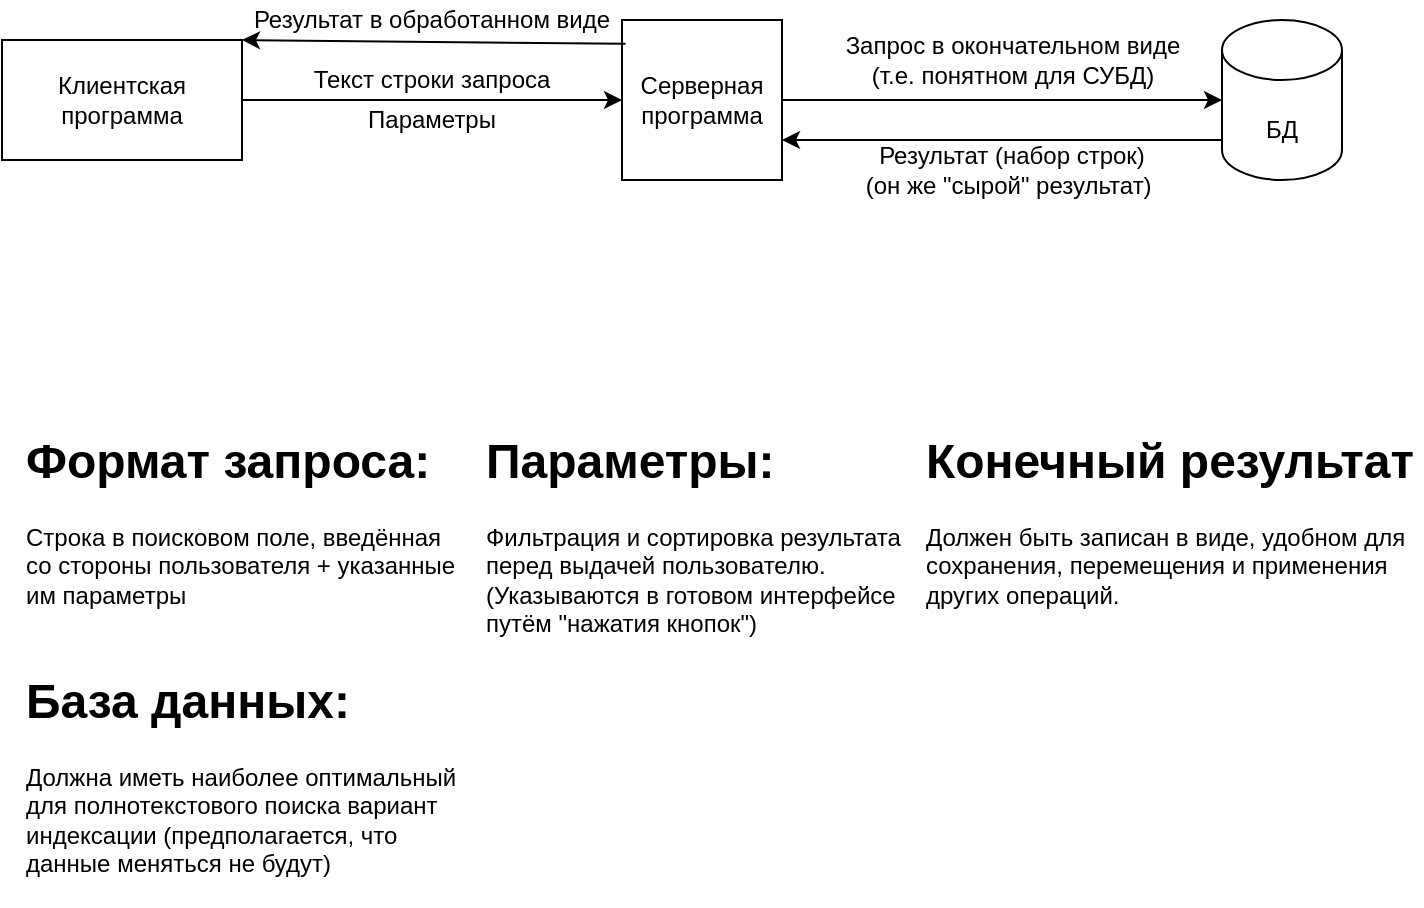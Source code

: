 <mxfile version="26.1.0">
  <diagram name="Страница — 1" id="6h5rhATvqTpvst4QvoAT">
    <mxGraphModel dx="2074" dy="1157" grid="1" gridSize="10" guides="1" tooltips="1" connect="1" arrows="1" fold="1" page="1" pageScale="1" pageWidth="827" pageHeight="1169" math="0" shadow="0">
      <root>
        <mxCell id="0" />
        <mxCell id="1" parent="0" />
        <mxCell id="JhDBM7Urq8e54MOt2i1i-1" value="Серверная программа" style="whiteSpace=wrap;html=1;aspect=fixed;" parent="1" vertex="1">
          <mxGeometry x="380" y="410" width="80" height="80" as="geometry" />
        </mxCell>
        <mxCell id="JhDBM7Urq8e54MOt2i1i-2" value="" style="shape=cylinder3;whiteSpace=wrap;html=1;boundedLbl=1;backgroundOutline=1;size=15;" parent="1" vertex="1">
          <mxGeometry x="680" y="410" width="60" height="80" as="geometry" />
        </mxCell>
        <mxCell id="JhDBM7Urq8e54MOt2i1i-3" value="" style="endArrow=classic;html=1;rounded=0;entryX=0;entryY=0;entryDx=0;entryDy=0;exitX=1;exitY=0.5;exitDx=0;exitDy=0;" parent="1" source="JhDBM7Urq8e54MOt2i1i-1" target="JhDBM7Urq8e54MOt2i1i-7" edge="1">
          <mxGeometry width="50" height="50" relative="1" as="geometry">
            <mxPoint x="465" y="450" as="sourcePoint" />
            <mxPoint x="685" y="450" as="targetPoint" />
          </mxGeometry>
        </mxCell>
        <mxCell id="JhDBM7Urq8e54MOt2i1i-5" value="" style="endArrow=classic;html=1;rounded=0;exitX=0;exitY=0.75;exitDx=0;exitDy=0;exitPerimeter=0;entryX=1;entryY=0.75;entryDx=0;entryDy=0;" parent="1" source="JhDBM7Urq8e54MOt2i1i-2" target="JhDBM7Urq8e54MOt2i1i-1" edge="1">
          <mxGeometry width="50" height="50" relative="1" as="geometry">
            <mxPoint x="470" y="510" as="sourcePoint" />
            <mxPoint x="520" y="460" as="targetPoint" />
          </mxGeometry>
        </mxCell>
        <mxCell id="JhDBM7Urq8e54MOt2i1i-6" value="Результат (набор строк)&lt;div&gt;(он же &quot;сырой&quot; результат)&amp;nbsp;&lt;/div&gt;" style="text;html=1;align=center;verticalAlign=middle;whiteSpace=wrap;rounded=0;" parent="1" vertex="1">
          <mxGeometry x="480" y="470" width="190" height="30" as="geometry" />
        </mxCell>
        <mxCell id="JhDBM7Urq8e54MOt2i1i-7" value="БД" style="text;html=1;align=center;verticalAlign=middle;whiteSpace=wrap;rounded=0;" parent="1" vertex="1">
          <mxGeometry x="680" y="450" width="60" height="30" as="geometry" />
        </mxCell>
        <mxCell id="JhDBM7Urq8e54MOt2i1i-8" value="Клиентская программа" style="rounded=0;whiteSpace=wrap;html=1;" parent="1" vertex="1">
          <mxGeometry x="70" y="420" width="120" height="60" as="geometry" />
        </mxCell>
        <mxCell id="JhDBM7Urq8e54MOt2i1i-9" value="" style="endArrow=classic;html=1;rounded=0;exitX=0;exitY=1;exitDx=0;exitDy=0;entryX=0;entryY=0.5;entryDx=0;entryDy=0;" parent="1" source="JhDBM7Urq8e54MOt2i1i-10" target="JhDBM7Urq8e54MOt2i1i-1" edge="1">
          <mxGeometry width="50" height="50" relative="1" as="geometry">
            <mxPoint x="200" y="500" as="sourcePoint" />
            <mxPoint x="250" y="450" as="targetPoint" />
          </mxGeometry>
        </mxCell>
        <mxCell id="JhDBM7Urq8e54MOt2i1i-10" value="Текст строки запроса" style="text;html=1;align=center;verticalAlign=middle;whiteSpace=wrap;rounded=0;" parent="1" vertex="1">
          <mxGeometry x="190" y="430" width="190" height="20" as="geometry" />
        </mxCell>
        <mxCell id="JhDBM7Urq8e54MOt2i1i-11" value="Запрос в окончательном виде&lt;div&gt;(т.е. понятном для СУБД)&lt;/div&gt;" style="text;html=1;align=center;verticalAlign=middle;resizable=0;points=[];autosize=1;strokeColor=none;fillColor=none;" parent="1" vertex="1">
          <mxGeometry x="480" y="410" width="190" height="40" as="geometry" />
        </mxCell>
        <mxCell id="JhDBM7Urq8e54MOt2i1i-28" value="" style="endArrow=classic;html=1;rounded=0;exitX=0.022;exitY=0.149;exitDx=0;exitDy=0;entryX=1;entryY=0;entryDx=0;entryDy=0;exitPerimeter=0;" parent="1" source="JhDBM7Urq8e54MOt2i1i-1" target="JhDBM7Urq8e54MOt2i1i-8" edge="1">
          <mxGeometry width="50" height="50" relative="1" as="geometry">
            <mxPoint x="360" y="370" as="sourcePoint" />
            <mxPoint x="410" y="320" as="targetPoint" />
          </mxGeometry>
        </mxCell>
        <mxCell id="JhDBM7Urq8e54MOt2i1i-29" value="Результат в обработанном виде" style="text;html=1;align=center;verticalAlign=middle;whiteSpace=wrap;rounded=0;" parent="1" vertex="1">
          <mxGeometry x="190" y="400" width="190" height="20" as="geometry" />
        </mxCell>
        <mxCell id="JhDBM7Urq8e54MOt2i1i-31" value="&lt;h1 style=&quot;margin-top: 0px;&quot;&gt;Формат запроса:&amp;nbsp;&lt;/h1&gt;&lt;div&gt;Строка в поисковом поле, введённая со стороны пользователя + указанные им параметры&lt;/div&gt;" style="text;html=1;whiteSpace=wrap;overflow=hidden;rounded=0;" parent="1" vertex="1">
          <mxGeometry x="80" y="610" width="220" height="120" as="geometry" />
        </mxCell>
        <mxCell id="JhDBM7Urq8e54MOt2i1i-32" value="Параметры" style="text;html=1;align=center;verticalAlign=middle;whiteSpace=wrap;rounded=0;" parent="1" vertex="1">
          <mxGeometry x="190" y="450" width="190" height="20" as="geometry" />
        </mxCell>
        <mxCell id="JhDBM7Urq8e54MOt2i1i-33" value="&lt;h1 style=&quot;margin-top: 0px;&quot;&gt;Параметры:&lt;/h1&gt;&lt;p&gt;Фильтрация и сортировка результата перед выдачей пользователю. (Указываются в готовом интерфейсе путём &quot;нажатия кнопок&quot;)&amp;nbsp;&lt;/p&gt;" style="text;html=1;whiteSpace=wrap;overflow=hidden;rounded=0;" parent="1" vertex="1">
          <mxGeometry x="310" y="610" width="220" height="120" as="geometry" />
        </mxCell>
        <mxCell id="JhDBM7Urq8e54MOt2i1i-35" value="&lt;h1 style=&quot;margin-top: 0px;&quot;&gt;Конечный результат&lt;/h1&gt;&lt;p&gt;Должен быть записан в виде, удобном для сохранения, перемещения и применения других операций.&lt;/p&gt;" style="text;html=1;whiteSpace=wrap;overflow=hidden;rounded=0;" parent="1" vertex="1">
          <mxGeometry x="530" y="610" width="250" height="120" as="geometry" />
        </mxCell>
        <mxCell id="JhDBM7Urq8e54MOt2i1i-36" value="&lt;h1 style=&quot;margin-top: 0px;&quot;&gt;&lt;span style=&quot;background-color: transparent; color: light-dark(rgb(0, 0, 0), rgb(255, 255, 255));&quot;&gt;База данных:&lt;/span&gt;&lt;/h1&gt;&lt;div&gt;Должна иметь наиболее оптимальный для полнотекстового поиска вариант индексации (предполагается, что данные меняться не будут)&lt;/div&gt;" style="text;html=1;whiteSpace=wrap;overflow=hidden;rounded=0;" parent="1" vertex="1">
          <mxGeometry x="80" y="730" width="230" height="120" as="geometry" />
        </mxCell>
      </root>
    </mxGraphModel>
  </diagram>
</mxfile>
